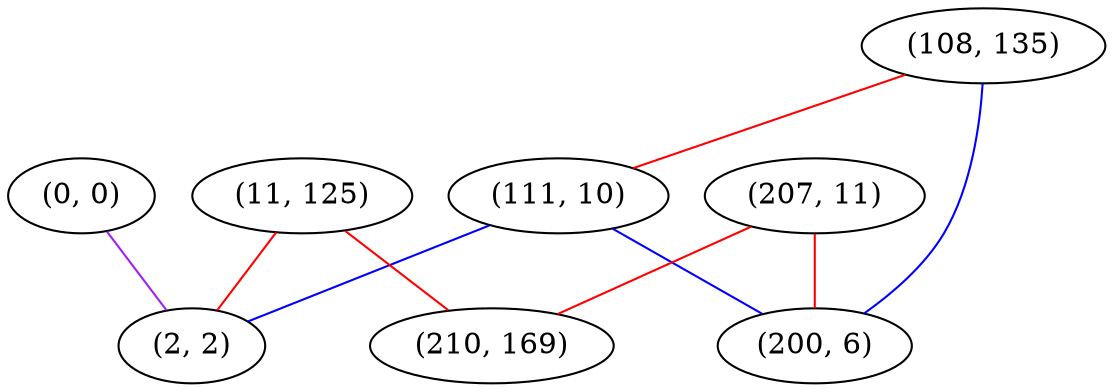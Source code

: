 graph "" {
"(0, 0)";
"(108, 135)";
"(111, 10)";
"(11, 125)";
"(207, 11)";
"(210, 169)";
"(2, 2)";
"(200, 6)";
"(0, 0)" -- "(2, 2)"  [color=purple, key=0, weight=4];
"(108, 135)" -- "(200, 6)"  [color=blue, key=0, weight=3];
"(108, 135)" -- "(111, 10)"  [color=red, key=0, weight=1];
"(111, 10)" -- "(200, 6)"  [color=blue, key=0, weight=3];
"(111, 10)" -- "(2, 2)"  [color=blue, key=0, weight=3];
"(11, 125)" -- "(210, 169)"  [color=red, key=0, weight=1];
"(11, 125)" -- "(2, 2)"  [color=red, key=0, weight=1];
"(207, 11)" -- "(200, 6)"  [color=red, key=0, weight=1];
"(207, 11)" -- "(210, 169)"  [color=red, key=0, weight=1];
}
